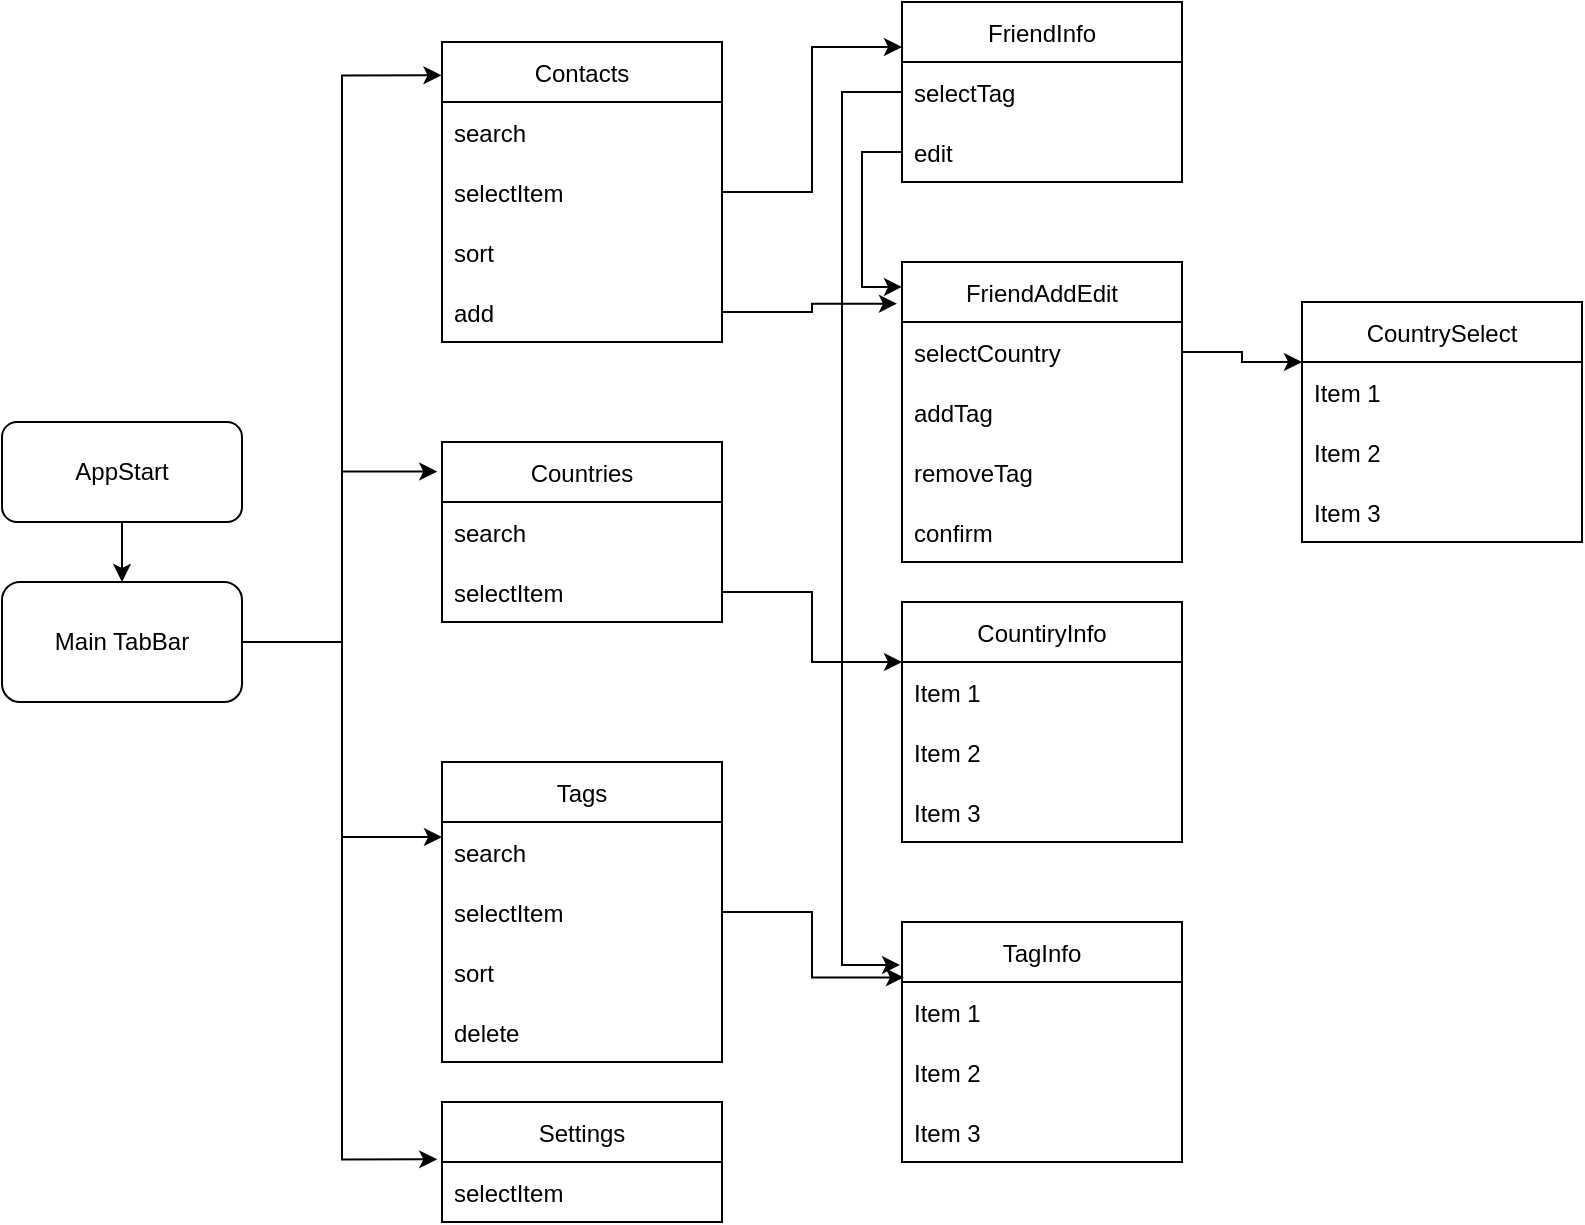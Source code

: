 <mxfile version="15.6.8" type="github">
  <diagram id="C5RBs43oDa-KdzZeNtuy" name="Page-1">
    <mxGraphModel dx="573" dy="937" grid="1" gridSize="10" guides="1" tooltips="1" connect="1" arrows="1" fold="1" page="1" pageScale="1" pageWidth="827" pageHeight="1169" math="0" shadow="0">
      <root>
        <mxCell id="WIyWlLk6GJQsqaUBKTNV-0" />
        <mxCell id="WIyWlLk6GJQsqaUBKTNV-1" parent="WIyWlLk6GJQsqaUBKTNV-0" />
        <mxCell id="o2APlAC0CG98JbOVOzzz-56" style="edgeStyle=orthogonalEdgeStyle;rounded=0;orthogonalLoop=1;jettySize=auto;html=1;entryX=0.5;entryY=0;entryDx=0;entryDy=0;" edge="1" parent="WIyWlLk6GJQsqaUBKTNV-1" source="WIyWlLk6GJQsqaUBKTNV-3" target="o2APlAC0CG98JbOVOzzz-1">
          <mxGeometry relative="1" as="geometry" />
        </mxCell>
        <mxCell id="WIyWlLk6GJQsqaUBKTNV-3" value="AppStart" style="rounded=1;whiteSpace=wrap;html=1;fontSize=12;glass=0;strokeWidth=1;shadow=0;" parent="WIyWlLk6GJQsqaUBKTNV-1" vertex="1">
          <mxGeometry y="230" width="120" height="50" as="geometry" />
        </mxCell>
        <mxCell id="o2APlAC0CG98JbOVOzzz-57" style="edgeStyle=orthogonalEdgeStyle;rounded=0;orthogonalLoop=1;jettySize=auto;html=1;entryX=-0.002;entryY=0.111;entryDx=0;entryDy=0;entryPerimeter=0;" edge="1" parent="WIyWlLk6GJQsqaUBKTNV-1" source="o2APlAC0CG98JbOVOzzz-1" target="o2APlAC0CG98JbOVOzzz-20">
          <mxGeometry relative="1" as="geometry" />
        </mxCell>
        <mxCell id="o2APlAC0CG98JbOVOzzz-58" style="edgeStyle=orthogonalEdgeStyle;rounded=0;orthogonalLoop=1;jettySize=auto;html=1;entryX=-0.017;entryY=0.164;entryDx=0;entryDy=0;entryPerimeter=0;" edge="1" parent="WIyWlLk6GJQsqaUBKTNV-1" source="o2APlAC0CG98JbOVOzzz-1" target="o2APlAC0CG98JbOVOzzz-44">
          <mxGeometry relative="1" as="geometry" />
        </mxCell>
        <mxCell id="o2APlAC0CG98JbOVOzzz-59" style="edgeStyle=orthogonalEdgeStyle;rounded=0;orthogonalLoop=1;jettySize=auto;html=1;entryX=0;entryY=0.25;entryDx=0;entryDy=0;" edge="1" parent="WIyWlLk6GJQsqaUBKTNV-1" source="o2APlAC0CG98JbOVOzzz-1" target="o2APlAC0CG98JbOVOzzz-48">
          <mxGeometry relative="1" as="geometry" />
        </mxCell>
        <mxCell id="o2APlAC0CG98JbOVOzzz-60" style="edgeStyle=orthogonalEdgeStyle;rounded=0;orthogonalLoop=1;jettySize=auto;html=1;entryX=-0.017;entryY=-0.044;entryDx=0;entryDy=0;entryPerimeter=0;" edge="1" parent="WIyWlLk6GJQsqaUBKTNV-1" source="o2APlAC0CG98JbOVOzzz-1" target="o2APlAC0CG98JbOVOzzz-53">
          <mxGeometry relative="1" as="geometry">
            <Array as="points">
              <mxPoint x="170" y="340" />
              <mxPoint x="170" y="599" />
            </Array>
          </mxGeometry>
        </mxCell>
        <mxCell id="o2APlAC0CG98JbOVOzzz-1" value="Main TabBar" style="rounded=1;whiteSpace=wrap;html=1;" vertex="1" parent="WIyWlLk6GJQsqaUBKTNV-1">
          <mxGeometry y="310" width="120" height="60" as="geometry" />
        </mxCell>
        <mxCell id="o2APlAC0CG98JbOVOzzz-20" value="Contacts" style="swimlane;fontStyle=0;childLayout=stackLayout;horizontal=1;startSize=30;horizontalStack=0;resizeParent=1;resizeParentMax=0;resizeLast=0;collapsible=1;marginBottom=0;" vertex="1" parent="WIyWlLk6GJQsqaUBKTNV-1">
          <mxGeometry x="220" y="40" width="140" height="150" as="geometry" />
        </mxCell>
        <mxCell id="o2APlAC0CG98JbOVOzzz-21" value="search" style="text;strokeColor=none;fillColor=none;align=left;verticalAlign=middle;spacingLeft=4;spacingRight=4;overflow=hidden;points=[[0,0.5],[1,0.5]];portConstraint=eastwest;rotatable=0;" vertex="1" parent="o2APlAC0CG98JbOVOzzz-20">
          <mxGeometry y="30" width="140" height="30" as="geometry" />
        </mxCell>
        <mxCell id="o2APlAC0CG98JbOVOzzz-22" value="selectItem" style="text;strokeColor=none;fillColor=none;align=left;verticalAlign=middle;spacingLeft=4;spacingRight=4;overflow=hidden;points=[[0,0.5],[1,0.5]];portConstraint=eastwest;rotatable=0;" vertex="1" parent="o2APlAC0CG98JbOVOzzz-20">
          <mxGeometry y="60" width="140" height="30" as="geometry" />
        </mxCell>
        <mxCell id="o2APlAC0CG98JbOVOzzz-23" value="sort" style="text;strokeColor=none;fillColor=none;align=left;verticalAlign=middle;spacingLeft=4;spacingRight=4;overflow=hidden;points=[[0,0.5],[1,0.5]];portConstraint=eastwest;rotatable=0;" vertex="1" parent="o2APlAC0CG98JbOVOzzz-20">
          <mxGeometry y="90" width="140" height="30" as="geometry" />
        </mxCell>
        <mxCell id="o2APlAC0CG98JbOVOzzz-31" value="add" style="text;strokeColor=none;fillColor=none;align=left;verticalAlign=middle;spacingLeft=4;spacingRight=4;overflow=hidden;points=[[0,0.5],[1,0.5]];portConstraint=eastwest;rotatable=0;" vertex="1" parent="o2APlAC0CG98JbOVOzzz-20">
          <mxGeometry y="120" width="140" height="30" as="geometry" />
        </mxCell>
        <mxCell id="o2APlAC0CG98JbOVOzzz-44" value="Countries" style="swimlane;fontStyle=0;childLayout=stackLayout;horizontal=1;startSize=30;horizontalStack=0;resizeParent=1;resizeParentMax=0;resizeLast=0;collapsible=1;marginBottom=0;" vertex="1" parent="WIyWlLk6GJQsqaUBKTNV-1">
          <mxGeometry x="220" y="240" width="140" height="90" as="geometry" />
        </mxCell>
        <mxCell id="o2APlAC0CG98JbOVOzzz-45" value="search" style="text;strokeColor=none;fillColor=none;align=left;verticalAlign=middle;spacingLeft=4;spacingRight=4;overflow=hidden;points=[[0,0.5],[1,0.5]];portConstraint=eastwest;rotatable=0;" vertex="1" parent="o2APlAC0CG98JbOVOzzz-44">
          <mxGeometry y="30" width="140" height="30" as="geometry" />
        </mxCell>
        <mxCell id="o2APlAC0CG98JbOVOzzz-46" value="selectItem" style="text;strokeColor=none;fillColor=none;align=left;verticalAlign=middle;spacingLeft=4;spacingRight=4;overflow=hidden;points=[[0,0.5],[1,0.5]];portConstraint=eastwest;rotatable=0;" vertex="1" parent="o2APlAC0CG98JbOVOzzz-44">
          <mxGeometry y="60" width="140" height="30" as="geometry" />
        </mxCell>
        <mxCell id="o2APlAC0CG98JbOVOzzz-48" value="Tags" style="swimlane;fontStyle=0;childLayout=stackLayout;horizontal=1;startSize=30;horizontalStack=0;resizeParent=1;resizeParentMax=0;resizeLast=0;collapsible=1;marginBottom=0;" vertex="1" parent="WIyWlLk6GJQsqaUBKTNV-1">
          <mxGeometry x="220" y="400" width="140" height="150" as="geometry" />
        </mxCell>
        <mxCell id="o2APlAC0CG98JbOVOzzz-49" value="search" style="text;strokeColor=none;fillColor=none;align=left;verticalAlign=middle;spacingLeft=4;spacingRight=4;overflow=hidden;points=[[0,0.5],[1,0.5]];portConstraint=eastwest;rotatable=0;" vertex="1" parent="o2APlAC0CG98JbOVOzzz-48">
          <mxGeometry y="30" width="140" height="30" as="geometry" />
        </mxCell>
        <mxCell id="o2APlAC0CG98JbOVOzzz-50" value="selectItem" style="text;strokeColor=none;fillColor=none;align=left;verticalAlign=middle;spacingLeft=4;spacingRight=4;overflow=hidden;points=[[0,0.5],[1,0.5]];portConstraint=eastwest;rotatable=0;" vertex="1" parent="o2APlAC0CG98JbOVOzzz-48">
          <mxGeometry y="60" width="140" height="30" as="geometry" />
        </mxCell>
        <mxCell id="o2APlAC0CG98JbOVOzzz-51" value="sort" style="text;strokeColor=none;fillColor=none;align=left;verticalAlign=middle;spacingLeft=4;spacingRight=4;overflow=hidden;points=[[0,0.5],[1,0.5]];portConstraint=eastwest;rotatable=0;" vertex="1" parent="o2APlAC0CG98JbOVOzzz-48">
          <mxGeometry y="90" width="140" height="30" as="geometry" />
        </mxCell>
        <mxCell id="o2APlAC0CG98JbOVOzzz-82" value="delete" style="text;strokeColor=none;fillColor=none;align=left;verticalAlign=middle;spacingLeft=4;spacingRight=4;overflow=hidden;points=[[0,0.5],[1,0.5]];portConstraint=eastwest;rotatable=0;" vertex="1" parent="o2APlAC0CG98JbOVOzzz-48">
          <mxGeometry y="120" width="140" height="30" as="geometry" />
        </mxCell>
        <mxCell id="o2APlAC0CG98JbOVOzzz-52" value="Settings" style="swimlane;fontStyle=0;childLayout=stackLayout;horizontal=1;startSize=30;horizontalStack=0;resizeParent=1;resizeParentMax=0;resizeLast=0;collapsible=1;marginBottom=0;" vertex="1" parent="WIyWlLk6GJQsqaUBKTNV-1">
          <mxGeometry x="220" y="570" width="140" height="60" as="geometry" />
        </mxCell>
        <mxCell id="o2APlAC0CG98JbOVOzzz-53" value="selectItem" style="text;strokeColor=none;fillColor=none;align=left;verticalAlign=middle;spacingLeft=4;spacingRight=4;overflow=hidden;points=[[0,0.5],[1,0.5]];portConstraint=eastwest;rotatable=0;" vertex="1" parent="o2APlAC0CG98JbOVOzzz-52">
          <mxGeometry y="30" width="140" height="30" as="geometry" />
        </mxCell>
        <mxCell id="o2APlAC0CG98JbOVOzzz-85" style="edgeStyle=orthogonalEdgeStyle;rounded=0;orthogonalLoop=1;jettySize=auto;html=1;entryX=-0.007;entryY=0.179;entryDx=0;entryDy=0;entryPerimeter=0;" edge="1" parent="WIyWlLk6GJQsqaUBKTNV-1" source="o2APlAC0CG98JbOVOzzz-61" target="o2APlAC0CG98JbOVOzzz-78">
          <mxGeometry relative="1" as="geometry">
            <Array as="points">
              <mxPoint x="420" y="65" />
              <mxPoint x="420" y="502" />
            </Array>
          </mxGeometry>
        </mxCell>
        <mxCell id="o2APlAC0CG98JbOVOzzz-61" value="FriendInfo" style="swimlane;fontStyle=0;childLayout=stackLayout;horizontal=1;startSize=30;horizontalStack=0;resizeParent=1;resizeParentMax=0;resizeLast=0;collapsible=1;marginBottom=0;" vertex="1" parent="WIyWlLk6GJQsqaUBKTNV-1">
          <mxGeometry x="450" y="20" width="140" height="90" as="geometry" />
        </mxCell>
        <mxCell id="o2APlAC0CG98JbOVOzzz-62" value="selectTag" style="text;strokeColor=none;fillColor=none;align=left;verticalAlign=middle;spacingLeft=4;spacingRight=4;overflow=hidden;points=[[0,0.5],[1,0.5]];portConstraint=eastwest;rotatable=0;" vertex="1" parent="o2APlAC0CG98JbOVOzzz-61">
          <mxGeometry y="30" width="140" height="30" as="geometry" />
        </mxCell>
        <mxCell id="o2APlAC0CG98JbOVOzzz-63" value="edit" style="text;strokeColor=none;fillColor=none;align=left;verticalAlign=middle;spacingLeft=4;spacingRight=4;overflow=hidden;points=[[0,0.5],[1,0.5]];portConstraint=eastwest;rotatable=0;" vertex="1" parent="o2APlAC0CG98JbOVOzzz-61">
          <mxGeometry y="60" width="140" height="30" as="geometry" />
        </mxCell>
        <mxCell id="o2APlAC0CG98JbOVOzzz-65" value="FriendAddEdit" style="swimlane;fontStyle=0;childLayout=stackLayout;horizontal=1;startSize=30;horizontalStack=0;resizeParent=1;resizeParentMax=0;resizeLast=0;collapsible=1;marginBottom=0;" vertex="1" parent="WIyWlLk6GJQsqaUBKTNV-1">
          <mxGeometry x="450" y="150" width="140" height="150" as="geometry" />
        </mxCell>
        <mxCell id="o2APlAC0CG98JbOVOzzz-67" value="selectCountry" style="text;strokeColor=none;fillColor=none;align=left;verticalAlign=middle;spacingLeft=4;spacingRight=4;overflow=hidden;points=[[0,0.5],[1,0.5]];portConstraint=eastwest;rotatable=0;" vertex="1" parent="o2APlAC0CG98JbOVOzzz-65">
          <mxGeometry y="30" width="140" height="30" as="geometry" />
        </mxCell>
        <mxCell id="o2APlAC0CG98JbOVOzzz-66" value="addTag" style="text;strokeColor=none;fillColor=none;align=left;verticalAlign=middle;spacingLeft=4;spacingRight=4;overflow=hidden;points=[[0,0.5],[1,0.5]];portConstraint=eastwest;rotatable=0;" vertex="1" parent="o2APlAC0CG98JbOVOzzz-65">
          <mxGeometry y="60" width="140" height="30" as="geometry" />
        </mxCell>
        <mxCell id="o2APlAC0CG98JbOVOzzz-92" value="removeTag" style="text;strokeColor=none;fillColor=none;align=left;verticalAlign=middle;spacingLeft=4;spacingRight=4;overflow=hidden;points=[[0,0.5],[1,0.5]];portConstraint=eastwest;rotatable=0;" vertex="1" parent="o2APlAC0CG98JbOVOzzz-65">
          <mxGeometry y="90" width="140" height="30" as="geometry" />
        </mxCell>
        <mxCell id="o2APlAC0CG98JbOVOzzz-68" value="confirm" style="text;strokeColor=none;fillColor=none;align=left;verticalAlign=middle;spacingLeft=4;spacingRight=4;overflow=hidden;points=[[0,0.5],[1,0.5]];portConstraint=eastwest;rotatable=0;" vertex="1" parent="o2APlAC0CG98JbOVOzzz-65">
          <mxGeometry y="120" width="140" height="30" as="geometry" />
        </mxCell>
        <mxCell id="o2APlAC0CG98JbOVOzzz-70" style="edgeStyle=orthogonalEdgeStyle;rounded=0;orthogonalLoop=1;jettySize=auto;html=1;entryX=0;entryY=0.25;entryDx=0;entryDy=0;" edge="1" parent="WIyWlLk6GJQsqaUBKTNV-1" source="o2APlAC0CG98JbOVOzzz-22" target="o2APlAC0CG98JbOVOzzz-61">
          <mxGeometry relative="1" as="geometry" />
        </mxCell>
        <mxCell id="o2APlAC0CG98JbOVOzzz-72" style="edgeStyle=orthogonalEdgeStyle;rounded=0;orthogonalLoop=1;jettySize=auto;html=1;entryX=-0.018;entryY=0.139;entryDx=0;entryDy=0;entryPerimeter=0;" edge="1" parent="WIyWlLk6GJQsqaUBKTNV-1" source="o2APlAC0CG98JbOVOzzz-31" target="o2APlAC0CG98JbOVOzzz-65">
          <mxGeometry relative="1" as="geometry" />
        </mxCell>
        <mxCell id="o2APlAC0CG98JbOVOzzz-73" value="CountiryInfo" style="swimlane;fontStyle=0;childLayout=stackLayout;horizontal=1;startSize=30;horizontalStack=0;resizeParent=1;resizeParentMax=0;resizeLast=0;collapsible=1;marginBottom=0;" vertex="1" parent="WIyWlLk6GJQsqaUBKTNV-1">
          <mxGeometry x="450" y="320" width="140" height="120" as="geometry" />
        </mxCell>
        <mxCell id="o2APlAC0CG98JbOVOzzz-74" value="Item 1" style="text;strokeColor=none;fillColor=none;align=left;verticalAlign=middle;spacingLeft=4;spacingRight=4;overflow=hidden;points=[[0,0.5],[1,0.5]];portConstraint=eastwest;rotatable=0;" vertex="1" parent="o2APlAC0CG98JbOVOzzz-73">
          <mxGeometry y="30" width="140" height="30" as="geometry" />
        </mxCell>
        <mxCell id="o2APlAC0CG98JbOVOzzz-75" value="Item 2" style="text;strokeColor=none;fillColor=none;align=left;verticalAlign=middle;spacingLeft=4;spacingRight=4;overflow=hidden;points=[[0,0.5],[1,0.5]];portConstraint=eastwest;rotatable=0;" vertex="1" parent="o2APlAC0CG98JbOVOzzz-73">
          <mxGeometry y="60" width="140" height="30" as="geometry" />
        </mxCell>
        <mxCell id="o2APlAC0CG98JbOVOzzz-76" value="Item 3" style="text;strokeColor=none;fillColor=none;align=left;verticalAlign=middle;spacingLeft=4;spacingRight=4;overflow=hidden;points=[[0,0.5],[1,0.5]];portConstraint=eastwest;rotatable=0;" vertex="1" parent="o2APlAC0CG98JbOVOzzz-73">
          <mxGeometry y="90" width="140" height="30" as="geometry" />
        </mxCell>
        <mxCell id="o2APlAC0CG98JbOVOzzz-77" style="edgeStyle=orthogonalEdgeStyle;rounded=0;orthogonalLoop=1;jettySize=auto;html=1;entryX=0;entryY=0.25;entryDx=0;entryDy=0;" edge="1" parent="WIyWlLk6GJQsqaUBKTNV-1" source="o2APlAC0CG98JbOVOzzz-46" target="o2APlAC0CG98JbOVOzzz-73">
          <mxGeometry relative="1" as="geometry" />
        </mxCell>
        <mxCell id="o2APlAC0CG98JbOVOzzz-78" value="TagInfo" style="swimlane;fontStyle=0;childLayout=stackLayout;horizontal=1;startSize=30;horizontalStack=0;resizeParent=1;resizeParentMax=0;resizeLast=0;collapsible=1;marginBottom=0;" vertex="1" parent="WIyWlLk6GJQsqaUBKTNV-1">
          <mxGeometry x="450" y="480" width="140" height="120" as="geometry" />
        </mxCell>
        <mxCell id="o2APlAC0CG98JbOVOzzz-79" value="Item 1" style="text;strokeColor=none;fillColor=none;align=left;verticalAlign=middle;spacingLeft=4;spacingRight=4;overflow=hidden;points=[[0,0.5],[1,0.5]];portConstraint=eastwest;rotatable=0;" vertex="1" parent="o2APlAC0CG98JbOVOzzz-78">
          <mxGeometry y="30" width="140" height="30" as="geometry" />
        </mxCell>
        <mxCell id="o2APlAC0CG98JbOVOzzz-80" value="Item 2" style="text;strokeColor=none;fillColor=none;align=left;verticalAlign=middle;spacingLeft=4;spacingRight=4;overflow=hidden;points=[[0,0.5],[1,0.5]];portConstraint=eastwest;rotatable=0;" vertex="1" parent="o2APlAC0CG98JbOVOzzz-78">
          <mxGeometry y="60" width="140" height="30" as="geometry" />
        </mxCell>
        <mxCell id="o2APlAC0CG98JbOVOzzz-81" value="Item 3" style="text;strokeColor=none;fillColor=none;align=left;verticalAlign=middle;spacingLeft=4;spacingRight=4;overflow=hidden;points=[[0,0.5],[1,0.5]];portConstraint=eastwest;rotatable=0;" vertex="1" parent="o2APlAC0CG98JbOVOzzz-78">
          <mxGeometry y="90" width="140" height="30" as="geometry" />
        </mxCell>
        <mxCell id="o2APlAC0CG98JbOVOzzz-83" style="edgeStyle=orthogonalEdgeStyle;rounded=0;orthogonalLoop=1;jettySize=auto;html=1;entryX=0.007;entryY=-0.077;entryDx=0;entryDy=0;entryPerimeter=0;" edge="1" parent="WIyWlLk6GJQsqaUBKTNV-1" source="o2APlAC0CG98JbOVOzzz-50" target="o2APlAC0CG98JbOVOzzz-79">
          <mxGeometry relative="1" as="geometry" />
        </mxCell>
        <mxCell id="o2APlAC0CG98JbOVOzzz-84" style="edgeStyle=orthogonalEdgeStyle;rounded=0;orthogonalLoop=1;jettySize=auto;html=1;entryX=0;entryY=0.083;entryDx=0;entryDy=0;entryPerimeter=0;" edge="1" parent="WIyWlLk6GJQsqaUBKTNV-1" source="o2APlAC0CG98JbOVOzzz-63" target="o2APlAC0CG98JbOVOzzz-65">
          <mxGeometry relative="1" as="geometry" />
        </mxCell>
        <mxCell id="o2APlAC0CG98JbOVOzzz-87" value="CountrySelect" style="swimlane;fontStyle=0;childLayout=stackLayout;horizontal=1;startSize=30;horizontalStack=0;resizeParent=1;resizeParentMax=0;resizeLast=0;collapsible=1;marginBottom=0;" vertex="1" parent="WIyWlLk6GJQsqaUBKTNV-1">
          <mxGeometry x="650" y="170" width="140" height="120" as="geometry" />
        </mxCell>
        <mxCell id="o2APlAC0CG98JbOVOzzz-88" value="Item 1" style="text;strokeColor=none;fillColor=none;align=left;verticalAlign=middle;spacingLeft=4;spacingRight=4;overflow=hidden;points=[[0,0.5],[1,0.5]];portConstraint=eastwest;rotatable=0;" vertex="1" parent="o2APlAC0CG98JbOVOzzz-87">
          <mxGeometry y="30" width="140" height="30" as="geometry" />
        </mxCell>
        <mxCell id="o2APlAC0CG98JbOVOzzz-89" value="Item 2" style="text;strokeColor=none;fillColor=none;align=left;verticalAlign=middle;spacingLeft=4;spacingRight=4;overflow=hidden;points=[[0,0.5],[1,0.5]];portConstraint=eastwest;rotatable=0;" vertex="1" parent="o2APlAC0CG98JbOVOzzz-87">
          <mxGeometry y="60" width="140" height="30" as="geometry" />
        </mxCell>
        <mxCell id="o2APlAC0CG98JbOVOzzz-90" value="Item 3" style="text;strokeColor=none;fillColor=none;align=left;verticalAlign=middle;spacingLeft=4;spacingRight=4;overflow=hidden;points=[[0,0.5],[1,0.5]];portConstraint=eastwest;rotatable=0;" vertex="1" parent="o2APlAC0CG98JbOVOzzz-87">
          <mxGeometry y="90" width="140" height="30" as="geometry" />
        </mxCell>
        <mxCell id="o2APlAC0CG98JbOVOzzz-91" style="edgeStyle=orthogonalEdgeStyle;rounded=0;orthogonalLoop=1;jettySize=auto;html=1;entryX=0;entryY=0.25;entryDx=0;entryDy=0;" edge="1" parent="WIyWlLk6GJQsqaUBKTNV-1" source="o2APlAC0CG98JbOVOzzz-67" target="o2APlAC0CG98JbOVOzzz-87">
          <mxGeometry relative="1" as="geometry" />
        </mxCell>
      </root>
    </mxGraphModel>
  </diagram>
</mxfile>
